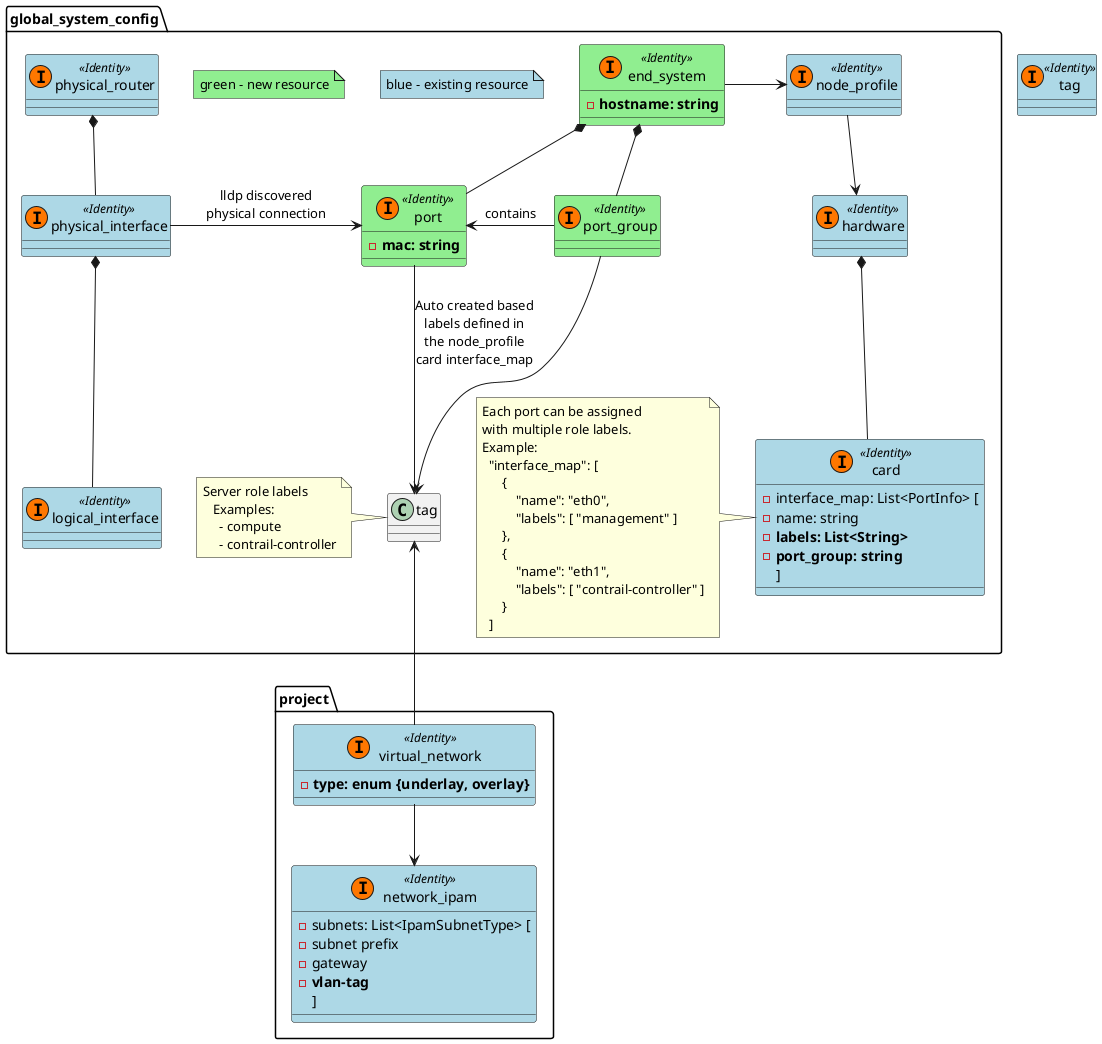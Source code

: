 @startuml
package global_system_config {
  note as n1 #lightblue
    blue - existing resource
  end note
  note as n2 #lightgreen
    green - new resource
  end note
  class physical_router << (I, #FF7700) Identity>> #lightblue{
  }

  class physical_interface << (I, #FF7700) Identity>> #lightblue{
  }

  class logical_interface << (I, #FF7700) Identity>> #lightblue{
  }

  class end_system << (I, #FF7700) Identity>> #lightgreen {
    - <b>hostname: string
  }

  class port << (I, #FF7700) Identity>> #lightgreen {
    - <b>mac: string
  }

  class port_group << (I, #FF7700) Identity>> #lightgreen {
  }

  class node_profile << (I, #FF7700) Identity>> #lightblue{
  }

  class hardware << (I, #FF7700) Identity>> #lightblue{
  }

  class card << (I, #FF7700) Identity>> #lightblue{
    - interface_map: List<PortInfo> [
        - name: string
        - <b>labels: List<String>
        - <b>port_group: string
    ]
  }
  
  note left of card
    Each port can be assigned
    with multiple role labels.
    Example:
      "interface_map": [
          { 
              "name": "eth0", 
              "labels": [ "management" ]
          },
          {
              "name": "eth1",
              "labels": [ "contrail-controller" ]
          }
      ] 
  end note
  
  physical_router *-- physical_interface
  physical_interface *-- "logical_interface"

  end_system *-- port
  end_system *-- port_group
  port <- port_group: contains

  node_profile --> hardware
  hardware *-- card
  end_system -> node_profile
  port --> tag: Auto created based\nlabels defined in\nthe node_profile\ncard interface_map
  port_group --> tag

  physical_interface -> port: \nlldp discovered\nphysical connection
  
  note left of tag
    Server role labels
       Examples:
         - compute
         - contrail-controller
  end note
}

package project {

  class virtual_network << (I, #FF7700) Identity>> #lightblue{
    - <b>type: enum {underlay, overlay}
  }

  class network_ipam << (I, #FF7700) Identity>> #lightblue{
    - subnets: List<IpamSubnetType> [
        - subnet prefix
        - gateway
        - <b>vlan-tag
      ]
  }
  virtual_network --> network_ipam
  tag <-- virtual_network
}

class tag << (I, #FF7700) Identity>> #lightblue{
}

@enduml

